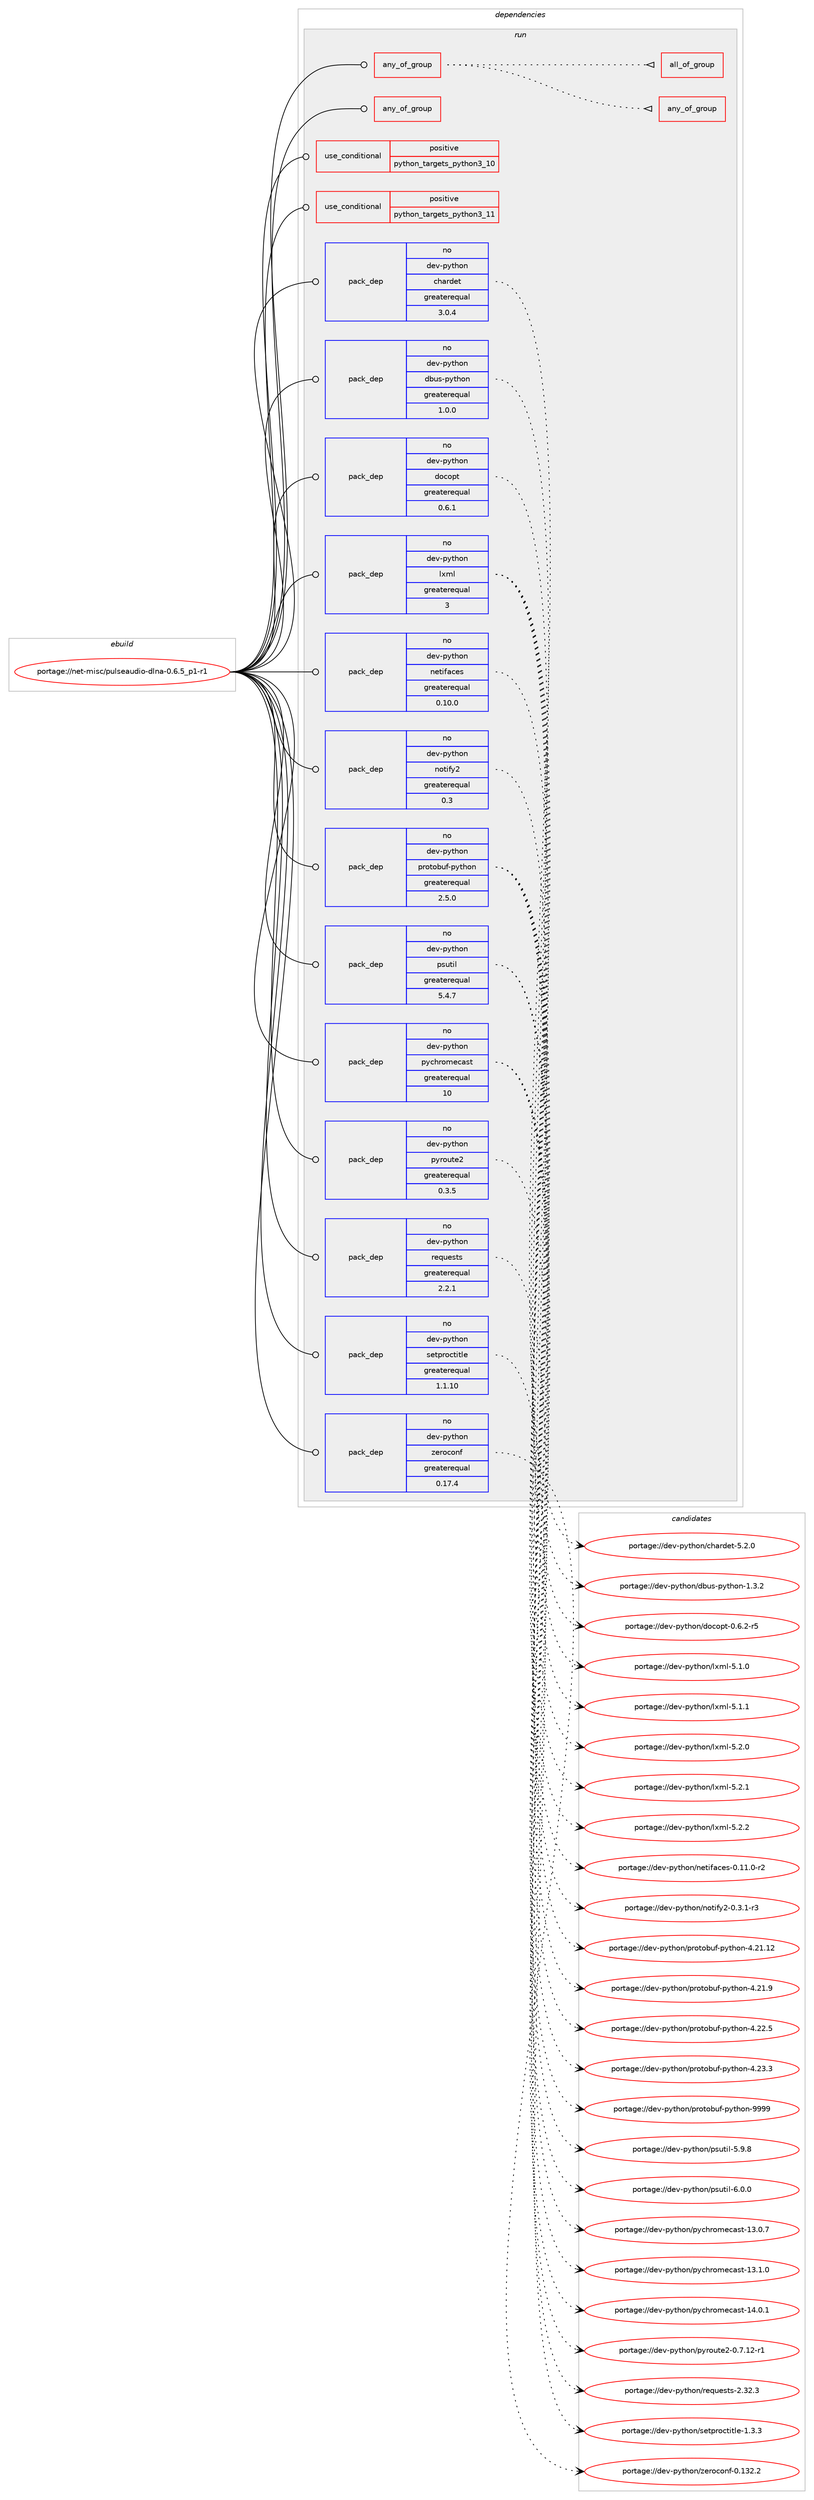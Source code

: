 digraph prolog {

# *************
# Graph options
# *************

newrank=true;
concentrate=true;
compound=true;
graph [rankdir=LR,fontname=Helvetica,fontsize=10,ranksep=1.5];#, ranksep=2.5, nodesep=0.2];
edge  [arrowhead=vee];
node  [fontname=Helvetica,fontsize=10];

# **********
# The ebuild
# **********

subgraph cluster_leftcol {
color=gray;
rank=same;
label=<<i>ebuild</i>>;
id [label="portage://net-misc/pulseaudio-dlna-0.6.5_p1-r1", color=red, width=4, href="../net-misc/pulseaudio-dlna-0.6.5_p1-r1.svg"];
}

# ****************
# The dependencies
# ****************

subgraph cluster_midcol {
color=gray;
label=<<i>dependencies</i>>;
subgraph cluster_compile {
fillcolor="#eeeeee";
style=filled;
label=<<i>compile</i>>;
}
subgraph cluster_compileandrun {
fillcolor="#eeeeee";
style=filled;
label=<<i>compile and run</i>>;
}
subgraph cluster_run {
fillcolor="#eeeeee";
style=filled;
label=<<i>run</i>>;
subgraph any2455 {
dependency190073 [label=<<TABLE BORDER="0" CELLBORDER="1" CELLSPACING="0" CELLPADDING="4"><TR><TD CELLPADDING="10">any_of_group</TD></TR></TABLE>>, shape=none, color=red];subgraph any2456 {
dependency190074 [label=<<TABLE BORDER="0" CELLBORDER="1" CELLSPACING="0" CELLPADDING="4"><TR><TD CELLPADDING="10">any_of_group</TD></TR></TABLE>>, shape=none, color=red];# *** BEGIN UNKNOWN DEPENDENCY TYPE (TODO) ***
# dependency190074 -> package_dependency(portage://net-misc/pulseaudio-dlna-0.6.5_p1-r1,run,no,media-video,ffmpeg,none,[,,],[],[use(enable(encode),none),use(enable(mp3),none),use(enable(opus),none),use(enable(vorbis),none)])
# *** END UNKNOWN DEPENDENCY TYPE (TODO) ***

# *** BEGIN UNKNOWN DEPENDENCY TYPE (TODO) ***
# dependency190074 -> package_dependency(portage://net-misc/pulseaudio-dlna-0.6.5_p1-r1,run,no,media-video,ffmpeg,none,[,,],[],[use(enable(encode),none),use(enable(fdk),none),use(enable(mp3),none),use(enable(opus),none),use(enable(vorbis),none)])
# *** END UNKNOWN DEPENDENCY TYPE (TODO) ***

}
dependency190073:e -> dependency190074:w [weight=20,style="dotted",arrowhead="oinv"];
subgraph all182 {
dependency190075 [label=<<TABLE BORDER="0" CELLBORDER="1" CELLSPACING="0" CELLPADDING="4"><TR><TD CELLPADDING="10">all_of_group</TD></TR></TABLE>>, shape=none, color=red];# *** BEGIN UNKNOWN DEPENDENCY TYPE (TODO) ***
# dependency190075 -> package_dependency(portage://net-misc/pulseaudio-dlna-0.6.5_p1-r1,run,no,media-libs,flac,none,[,,],[],[])
# *** END UNKNOWN DEPENDENCY TYPE (TODO) ***

# *** BEGIN UNKNOWN DEPENDENCY TYPE (TODO) ***
# dependency190075 -> package_dependency(portage://net-misc/pulseaudio-dlna-0.6.5_p1-r1,run,no,media-sound,lame,none,[,,],[],[])
# *** END UNKNOWN DEPENDENCY TYPE (TODO) ***

# *** BEGIN UNKNOWN DEPENDENCY TYPE (TODO) ***
# dependency190075 -> package_dependency(portage://net-misc/pulseaudio-dlna-0.6.5_p1-r1,run,no,media-sound,opus-tools,none,[,,],[],[])
# *** END UNKNOWN DEPENDENCY TYPE (TODO) ***

# *** BEGIN UNKNOWN DEPENDENCY TYPE (TODO) ***
# dependency190075 -> package_dependency(portage://net-misc/pulseaudio-dlna-0.6.5_p1-r1,run,no,media-sound,sox,none,[,,],[],[])
# *** END UNKNOWN DEPENDENCY TYPE (TODO) ***

# *** BEGIN UNKNOWN DEPENDENCY TYPE (TODO) ***
# dependency190075 -> package_dependency(portage://net-misc/pulseaudio-dlna-0.6.5_p1-r1,run,no,media-sound,vorbis-tools,none,[,,],[],[])
# *** END UNKNOWN DEPENDENCY TYPE (TODO) ***

}
dependency190073:e -> dependency190075:w [weight=20,style="dotted",arrowhead="oinv"];
}
id:e -> dependency190073:w [weight=20,style="solid",arrowhead="odot"];
subgraph any2457 {
dependency190076 [label=<<TABLE BORDER="0" CELLBORDER="1" CELLSPACING="0" CELLPADDING="4"><TR><TD CELLPADDING="10">any_of_group</TD></TR></TABLE>>, shape=none, color=red];# *** BEGIN UNKNOWN DEPENDENCY TYPE (TODO) ***
# dependency190076 -> package_dependency(portage://net-misc/pulseaudio-dlna-0.6.5_p1-r1,run,no,media-sound,pulseaudio-daemon,none,[,,],[],[])
# *** END UNKNOWN DEPENDENCY TYPE (TODO) ***

# *** BEGIN UNKNOWN DEPENDENCY TYPE (TODO) ***
# dependency190076 -> package_dependency(portage://net-misc/pulseaudio-dlna-0.6.5_p1-r1,run,no,media-sound,pulseaudio,none,[,,],[],[use(enable(daemon),positive)])
# *** END UNKNOWN DEPENDENCY TYPE (TODO) ***

}
id:e -> dependency190076:w [weight=20,style="solid",arrowhead="odot"];
subgraph cond96186 {
dependency190077 [label=<<TABLE BORDER="0" CELLBORDER="1" CELLSPACING="0" CELLPADDING="4"><TR><TD ROWSPAN="3" CELLPADDING="10">use_conditional</TD></TR><TR><TD>positive</TD></TR><TR><TD>python_targets_python3_10</TD></TR></TABLE>>, shape=none, color=red];
# *** BEGIN UNKNOWN DEPENDENCY TYPE (TODO) ***
# dependency190077 -> package_dependency(portage://net-misc/pulseaudio-dlna-0.6.5_p1-r1,run,no,dev-lang,python,none,[,,],[slot(3.10)],[])
# *** END UNKNOWN DEPENDENCY TYPE (TODO) ***

}
id:e -> dependency190077:w [weight=20,style="solid",arrowhead="odot"];
subgraph cond96187 {
dependency190078 [label=<<TABLE BORDER="0" CELLBORDER="1" CELLSPACING="0" CELLPADDING="4"><TR><TD ROWSPAN="3" CELLPADDING="10">use_conditional</TD></TR><TR><TD>positive</TD></TR><TR><TD>python_targets_python3_11</TD></TR></TABLE>>, shape=none, color=red];
# *** BEGIN UNKNOWN DEPENDENCY TYPE (TODO) ***
# dependency190078 -> package_dependency(portage://net-misc/pulseaudio-dlna-0.6.5_p1-r1,run,no,dev-lang,python,none,[,,],[slot(3.11)],[])
# *** END UNKNOWN DEPENDENCY TYPE (TODO) ***

}
id:e -> dependency190078:w [weight=20,style="solid",arrowhead="odot"];
subgraph pack91253 {
dependency190079 [label=<<TABLE BORDER="0" CELLBORDER="1" CELLSPACING="0" CELLPADDING="4" WIDTH="220"><TR><TD ROWSPAN="6" CELLPADDING="30">pack_dep</TD></TR><TR><TD WIDTH="110">no</TD></TR><TR><TD>dev-python</TD></TR><TR><TD>chardet</TD></TR><TR><TD>greaterequal</TD></TR><TR><TD>3.0.4</TD></TR></TABLE>>, shape=none, color=blue];
}
id:e -> dependency190079:w [weight=20,style="solid",arrowhead="odot"];
subgraph pack91254 {
dependency190080 [label=<<TABLE BORDER="0" CELLBORDER="1" CELLSPACING="0" CELLPADDING="4" WIDTH="220"><TR><TD ROWSPAN="6" CELLPADDING="30">pack_dep</TD></TR><TR><TD WIDTH="110">no</TD></TR><TR><TD>dev-python</TD></TR><TR><TD>dbus-python</TD></TR><TR><TD>greaterequal</TD></TR><TR><TD>1.0.0</TD></TR></TABLE>>, shape=none, color=blue];
}
id:e -> dependency190080:w [weight=20,style="solid",arrowhead="odot"];
subgraph pack91255 {
dependency190081 [label=<<TABLE BORDER="0" CELLBORDER="1" CELLSPACING="0" CELLPADDING="4" WIDTH="220"><TR><TD ROWSPAN="6" CELLPADDING="30">pack_dep</TD></TR><TR><TD WIDTH="110">no</TD></TR><TR><TD>dev-python</TD></TR><TR><TD>docopt</TD></TR><TR><TD>greaterequal</TD></TR><TR><TD>0.6.1</TD></TR></TABLE>>, shape=none, color=blue];
}
id:e -> dependency190081:w [weight=20,style="solid",arrowhead="odot"];
subgraph pack91256 {
dependency190082 [label=<<TABLE BORDER="0" CELLBORDER="1" CELLSPACING="0" CELLPADDING="4" WIDTH="220"><TR><TD ROWSPAN="6" CELLPADDING="30">pack_dep</TD></TR><TR><TD WIDTH="110">no</TD></TR><TR><TD>dev-python</TD></TR><TR><TD>lxml</TD></TR><TR><TD>greaterequal</TD></TR><TR><TD>3</TD></TR></TABLE>>, shape=none, color=blue];
}
id:e -> dependency190082:w [weight=20,style="solid",arrowhead="odot"];
subgraph pack91257 {
dependency190083 [label=<<TABLE BORDER="0" CELLBORDER="1" CELLSPACING="0" CELLPADDING="4" WIDTH="220"><TR><TD ROWSPAN="6" CELLPADDING="30">pack_dep</TD></TR><TR><TD WIDTH="110">no</TD></TR><TR><TD>dev-python</TD></TR><TR><TD>netifaces</TD></TR><TR><TD>greaterequal</TD></TR><TR><TD>0.10.0</TD></TR></TABLE>>, shape=none, color=blue];
}
id:e -> dependency190083:w [weight=20,style="solid",arrowhead="odot"];
subgraph pack91258 {
dependency190084 [label=<<TABLE BORDER="0" CELLBORDER="1" CELLSPACING="0" CELLPADDING="4" WIDTH="220"><TR><TD ROWSPAN="6" CELLPADDING="30">pack_dep</TD></TR><TR><TD WIDTH="110">no</TD></TR><TR><TD>dev-python</TD></TR><TR><TD>notify2</TD></TR><TR><TD>greaterequal</TD></TR><TR><TD>0.3</TD></TR></TABLE>>, shape=none, color=blue];
}
id:e -> dependency190084:w [weight=20,style="solid",arrowhead="odot"];
subgraph pack91259 {
dependency190085 [label=<<TABLE BORDER="0" CELLBORDER="1" CELLSPACING="0" CELLPADDING="4" WIDTH="220"><TR><TD ROWSPAN="6" CELLPADDING="30">pack_dep</TD></TR><TR><TD WIDTH="110">no</TD></TR><TR><TD>dev-python</TD></TR><TR><TD>protobuf-python</TD></TR><TR><TD>greaterequal</TD></TR><TR><TD>2.5.0</TD></TR></TABLE>>, shape=none, color=blue];
}
id:e -> dependency190085:w [weight=20,style="solid",arrowhead="odot"];
subgraph pack91260 {
dependency190086 [label=<<TABLE BORDER="0" CELLBORDER="1" CELLSPACING="0" CELLPADDING="4" WIDTH="220"><TR><TD ROWSPAN="6" CELLPADDING="30">pack_dep</TD></TR><TR><TD WIDTH="110">no</TD></TR><TR><TD>dev-python</TD></TR><TR><TD>psutil</TD></TR><TR><TD>greaterequal</TD></TR><TR><TD>5.4.7</TD></TR></TABLE>>, shape=none, color=blue];
}
id:e -> dependency190086:w [weight=20,style="solid",arrowhead="odot"];
subgraph pack91261 {
dependency190087 [label=<<TABLE BORDER="0" CELLBORDER="1" CELLSPACING="0" CELLPADDING="4" WIDTH="220"><TR><TD ROWSPAN="6" CELLPADDING="30">pack_dep</TD></TR><TR><TD WIDTH="110">no</TD></TR><TR><TD>dev-python</TD></TR><TR><TD>pychromecast</TD></TR><TR><TD>greaterequal</TD></TR><TR><TD>10</TD></TR></TABLE>>, shape=none, color=blue];
}
id:e -> dependency190087:w [weight=20,style="solid",arrowhead="odot"];
# *** BEGIN UNKNOWN DEPENDENCY TYPE (TODO) ***
# id -> package_dependency(portage://net-misc/pulseaudio-dlna-0.6.5_p1-r1,run,no,dev-python,pygobject,none,[,,],[slot(3)],[use(enable(cairo),none),use(optenable(python_targets_python3_10),negative),use(optenable(python_targets_python3_11),negative)])
# *** END UNKNOWN DEPENDENCY TYPE (TODO) ***

subgraph pack91262 {
dependency190088 [label=<<TABLE BORDER="0" CELLBORDER="1" CELLSPACING="0" CELLPADDING="4" WIDTH="220"><TR><TD ROWSPAN="6" CELLPADDING="30">pack_dep</TD></TR><TR><TD WIDTH="110">no</TD></TR><TR><TD>dev-python</TD></TR><TR><TD>pyroute2</TD></TR><TR><TD>greaterequal</TD></TR><TR><TD>0.3.5</TD></TR></TABLE>>, shape=none, color=blue];
}
id:e -> dependency190088:w [weight=20,style="solid",arrowhead="odot"];
subgraph pack91263 {
dependency190089 [label=<<TABLE BORDER="0" CELLBORDER="1" CELLSPACING="0" CELLPADDING="4" WIDTH="220"><TR><TD ROWSPAN="6" CELLPADDING="30">pack_dep</TD></TR><TR><TD WIDTH="110">no</TD></TR><TR><TD>dev-python</TD></TR><TR><TD>requests</TD></TR><TR><TD>greaterequal</TD></TR><TR><TD>2.2.1</TD></TR></TABLE>>, shape=none, color=blue];
}
id:e -> dependency190089:w [weight=20,style="solid",arrowhead="odot"];
subgraph pack91264 {
dependency190090 [label=<<TABLE BORDER="0" CELLBORDER="1" CELLSPACING="0" CELLPADDING="4" WIDTH="220"><TR><TD ROWSPAN="6" CELLPADDING="30">pack_dep</TD></TR><TR><TD WIDTH="110">no</TD></TR><TR><TD>dev-python</TD></TR><TR><TD>setproctitle</TD></TR><TR><TD>greaterequal</TD></TR><TR><TD>1.1.10</TD></TR></TABLE>>, shape=none, color=blue];
}
id:e -> dependency190090:w [weight=20,style="solid",arrowhead="odot"];
subgraph pack91265 {
dependency190091 [label=<<TABLE BORDER="0" CELLBORDER="1" CELLSPACING="0" CELLPADDING="4" WIDTH="220"><TR><TD ROWSPAN="6" CELLPADDING="30">pack_dep</TD></TR><TR><TD WIDTH="110">no</TD></TR><TR><TD>dev-python</TD></TR><TR><TD>zeroconf</TD></TR><TR><TD>greaterequal</TD></TR><TR><TD>0.17.4</TD></TR></TABLE>>, shape=none, color=blue];
}
id:e -> dependency190091:w [weight=20,style="solid",arrowhead="odot"];
# *** BEGIN UNKNOWN DEPENDENCY TYPE (TODO) ***
# id -> package_dependency(portage://net-misc/pulseaudio-dlna-0.6.5_p1-r1,run,no,gnome-base,librsvg,none,[,,],[],[use(enable(introspection),none)])
# *** END UNKNOWN DEPENDENCY TYPE (TODO) ***

# *** BEGIN UNKNOWN DEPENDENCY TYPE (TODO) ***
# id -> package_dependency(portage://net-misc/pulseaudio-dlna-0.6.5_p1-r1,run,no,x11-libs,gtk+,none,[,,],[slot(3)],[use(enable(introspection),none)])
# *** END UNKNOWN DEPENDENCY TYPE (TODO) ***

}
}

# **************
# The candidates
# **************

subgraph cluster_choices {
rank=same;
color=gray;
label=<<i>candidates</i>>;

subgraph choice91253 {
color=black;
nodesep=1;
choice10010111845112121116104111110479910497114100101116455346504648 [label="portage://dev-python/chardet-5.2.0", color=red, width=4,href="../dev-python/chardet-5.2.0.svg"];
dependency190079:e -> choice10010111845112121116104111110479910497114100101116455346504648:w [style=dotted,weight="100"];
}
subgraph choice91254 {
color=black;
nodesep=1;
choice10010111845112121116104111110471009811711545112121116104111110454946514650 [label="portage://dev-python/dbus-python-1.3.2", color=red, width=4,href="../dev-python/dbus-python-1.3.2.svg"];
dependency190080:e -> choice10010111845112121116104111110471009811711545112121116104111110454946514650:w [style=dotted,weight="100"];
}
subgraph choice91255 {
color=black;
nodesep=1;
choice1001011184511212111610411111047100111991111121164548465446504511453 [label="portage://dev-python/docopt-0.6.2-r5", color=red, width=4,href="../dev-python/docopt-0.6.2-r5.svg"];
dependency190081:e -> choice1001011184511212111610411111047100111991111121164548465446504511453:w [style=dotted,weight="100"];
}
subgraph choice91256 {
color=black;
nodesep=1;
choice1001011184511212111610411111047108120109108455346494648 [label="portage://dev-python/lxml-5.1.0", color=red, width=4,href="../dev-python/lxml-5.1.0.svg"];
choice1001011184511212111610411111047108120109108455346494649 [label="portage://dev-python/lxml-5.1.1", color=red, width=4,href="../dev-python/lxml-5.1.1.svg"];
choice1001011184511212111610411111047108120109108455346504648 [label="portage://dev-python/lxml-5.2.0", color=red, width=4,href="../dev-python/lxml-5.2.0.svg"];
choice1001011184511212111610411111047108120109108455346504649 [label="portage://dev-python/lxml-5.2.1", color=red, width=4,href="../dev-python/lxml-5.2.1.svg"];
choice1001011184511212111610411111047108120109108455346504650 [label="portage://dev-python/lxml-5.2.2", color=red, width=4,href="../dev-python/lxml-5.2.2.svg"];
dependency190082:e -> choice1001011184511212111610411111047108120109108455346494648:w [style=dotted,weight="100"];
dependency190082:e -> choice1001011184511212111610411111047108120109108455346494649:w [style=dotted,weight="100"];
dependency190082:e -> choice1001011184511212111610411111047108120109108455346504648:w [style=dotted,weight="100"];
dependency190082:e -> choice1001011184511212111610411111047108120109108455346504649:w [style=dotted,weight="100"];
dependency190082:e -> choice1001011184511212111610411111047108120109108455346504650:w [style=dotted,weight="100"];
}
subgraph choice91257 {
color=black;
nodesep=1;
choice10010111845112121116104111110471101011161051029799101115454846494946484511450 [label="portage://dev-python/netifaces-0.11.0-r2", color=red, width=4,href="../dev-python/netifaces-0.11.0-r2.svg"];
dependency190083:e -> choice10010111845112121116104111110471101011161051029799101115454846494946484511450:w [style=dotted,weight="100"];
}
subgraph choice91258 {
color=black;
nodesep=1;
choice1001011184511212111610411111047110111116105102121504548465146494511451 [label="portage://dev-python/notify2-0.3.1-r3", color=red, width=4,href="../dev-python/notify2-0.3.1-r3.svg"];
dependency190084:e -> choice1001011184511212111610411111047110111116105102121504548465146494511451:w [style=dotted,weight="100"];
}
subgraph choice91259 {
color=black;
nodesep=1;
choice100101118451121211161041111104711211411111611198117102451121211161041111104552465049464950 [label="portage://dev-python/protobuf-python-4.21.12", color=red, width=4,href="../dev-python/protobuf-python-4.21.12.svg"];
choice1001011184511212111610411111047112114111116111981171024511212111610411111045524650494657 [label="portage://dev-python/protobuf-python-4.21.9", color=red, width=4,href="../dev-python/protobuf-python-4.21.9.svg"];
choice1001011184511212111610411111047112114111116111981171024511212111610411111045524650504653 [label="portage://dev-python/protobuf-python-4.22.5", color=red, width=4,href="../dev-python/protobuf-python-4.22.5.svg"];
choice1001011184511212111610411111047112114111116111981171024511212111610411111045524650514651 [label="portage://dev-python/protobuf-python-4.23.3", color=red, width=4,href="../dev-python/protobuf-python-4.23.3.svg"];
choice100101118451121211161041111104711211411111611198117102451121211161041111104557575757 [label="portage://dev-python/protobuf-python-9999", color=red, width=4,href="../dev-python/protobuf-python-9999.svg"];
dependency190085:e -> choice100101118451121211161041111104711211411111611198117102451121211161041111104552465049464950:w [style=dotted,weight="100"];
dependency190085:e -> choice1001011184511212111610411111047112114111116111981171024511212111610411111045524650494657:w [style=dotted,weight="100"];
dependency190085:e -> choice1001011184511212111610411111047112114111116111981171024511212111610411111045524650504653:w [style=dotted,weight="100"];
dependency190085:e -> choice1001011184511212111610411111047112114111116111981171024511212111610411111045524650514651:w [style=dotted,weight="100"];
dependency190085:e -> choice100101118451121211161041111104711211411111611198117102451121211161041111104557575757:w [style=dotted,weight="100"];
}
subgraph choice91260 {
color=black;
nodesep=1;
choice1001011184511212111610411111047112115117116105108455346574656 [label="portage://dev-python/psutil-5.9.8", color=red, width=4,href="../dev-python/psutil-5.9.8.svg"];
choice1001011184511212111610411111047112115117116105108455446484648 [label="portage://dev-python/psutil-6.0.0", color=red, width=4,href="../dev-python/psutil-6.0.0.svg"];
dependency190086:e -> choice1001011184511212111610411111047112115117116105108455346574656:w [style=dotted,weight="100"];
dependency190086:e -> choice1001011184511212111610411111047112115117116105108455446484648:w [style=dotted,weight="100"];
}
subgraph choice91261 {
color=black;
nodesep=1;
choice100101118451121211161041111104711212199104114111109101999711511645495146484655 [label="portage://dev-python/pychromecast-13.0.7", color=red, width=4,href="../dev-python/pychromecast-13.0.7.svg"];
choice100101118451121211161041111104711212199104114111109101999711511645495146494648 [label="portage://dev-python/pychromecast-13.1.0", color=red, width=4,href="../dev-python/pychromecast-13.1.0.svg"];
choice100101118451121211161041111104711212199104114111109101999711511645495246484649 [label="portage://dev-python/pychromecast-14.0.1", color=red, width=4,href="../dev-python/pychromecast-14.0.1.svg"];
dependency190087:e -> choice100101118451121211161041111104711212199104114111109101999711511645495146484655:w [style=dotted,weight="100"];
dependency190087:e -> choice100101118451121211161041111104711212199104114111109101999711511645495146494648:w [style=dotted,weight="100"];
dependency190087:e -> choice100101118451121211161041111104711212199104114111109101999711511645495246484649:w [style=dotted,weight="100"];
}
subgraph choice91262 {
color=black;
nodesep=1;
choice100101118451121211161041111104711212111411111711610150454846554649504511449 [label="portage://dev-python/pyroute2-0.7.12-r1", color=red, width=4,href="../dev-python/pyroute2-0.7.12-r1.svg"];
dependency190088:e -> choice100101118451121211161041111104711212111411111711610150454846554649504511449:w [style=dotted,weight="100"];
}
subgraph choice91263 {
color=black;
nodesep=1;
choice100101118451121211161041111104711410111311710111511611545504651504651 [label="portage://dev-python/requests-2.32.3", color=red, width=4,href="../dev-python/requests-2.32.3.svg"];
dependency190089:e -> choice100101118451121211161041111104711410111311710111511611545504651504651:w [style=dotted,weight="100"];
}
subgraph choice91264 {
color=black;
nodesep=1;
choice100101118451121211161041111104711510111611211411199116105116108101454946514651 [label="portage://dev-python/setproctitle-1.3.3", color=red, width=4,href="../dev-python/setproctitle-1.3.3.svg"];
dependency190090:e -> choice100101118451121211161041111104711510111611211411199116105116108101454946514651:w [style=dotted,weight="100"];
}
subgraph choice91265 {
color=black;
nodesep=1;
choice1001011184511212111610411111047122101114111991111101024548464951504650 [label="portage://dev-python/zeroconf-0.132.2", color=red, width=4,href="../dev-python/zeroconf-0.132.2.svg"];
dependency190091:e -> choice1001011184511212111610411111047122101114111991111101024548464951504650:w [style=dotted,weight="100"];
}
}

}
